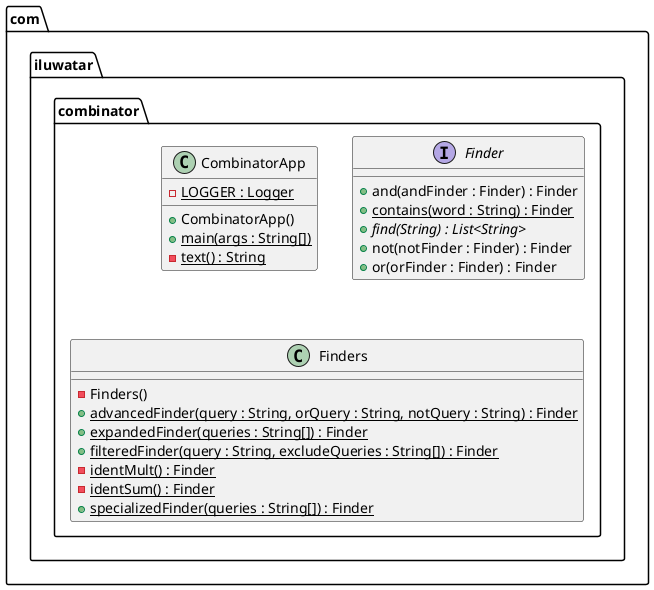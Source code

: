 @startuml
package com.iluwatar.combinator {
  class CombinatorApp {
    - LOGGER : Logger {static}
    + CombinatorApp()
    + main(args : String[]) {static}
    - text() : String {static}
  }
  interface Finder {
    + and(andFinder : Finder) : Finder
    + contains(word : String) : Finder {static}
    + find(String) : List<String> {abstract}
    + not(notFinder : Finder) : Finder
    + or(orFinder : Finder) : Finder
  }
  class Finders {
    - Finders()
    + advancedFinder(query : String, orQuery : String, notQuery : String) : Finder {static}
    + expandedFinder(queries : String[]) : Finder {static}
    + filteredFinder(query : String, excludeQueries : String[]) : Finder {static}
    - identMult() : Finder {static}
    - identSum() : Finder {static}
    + specializedFinder(queries : String[]) : Finder {static}
  }
}
@enduml